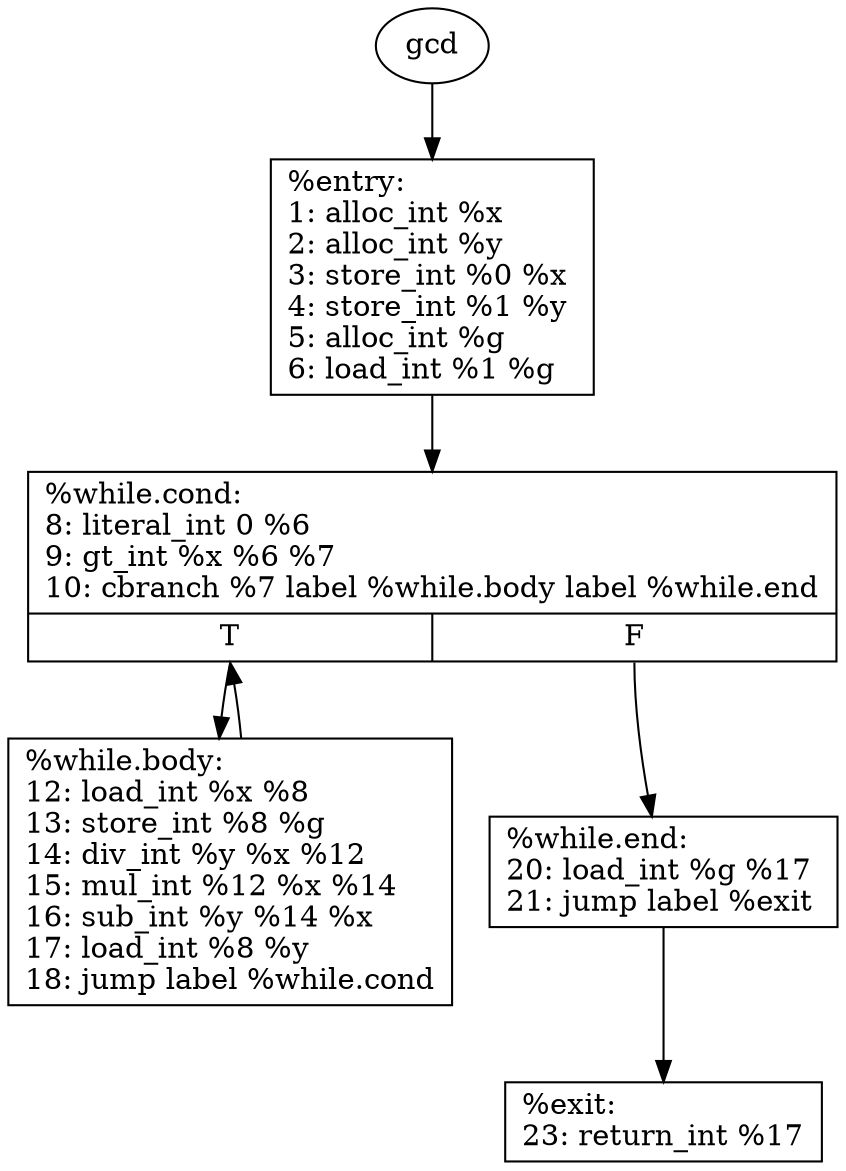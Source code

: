 digraph g {
	node [shape=record]
	gcd [shape=ellipse]
	gcd -> "%entry"
	"%entry" [label="{%entry:\l	1:   alloc_int %x \l	2:   alloc_int %y \l	3:   store_int %0 %x \l	4:   store_int %1 %y \l	5:   alloc_int %g \l	6:   load_int %1 %g \l	}"]
	"%entry" -> "%while.cond"
	"%while.cond" [label="{%while.cond:\l	8:   literal_int 0 %6 \l	9:   gt_int %x %6 %7 \l	10:   cbranch %7 label %while.body label %while.end\l	|{<f0>T|<f1>F}}"]
	"%while.cond":f0 -> "%while.body"
	"%while.cond":f1 -> "%while.end"
	"%while.body" [label="{%while.body:\l	12:   load_int %x %8 \l	13:   store_int %8 %g \l	14:   div_int %y %x %12 \l	15:   mul_int %12 %x %14 \l	16:   sub_int %y %14 %x \l	17:   load_int %8 %y \l	18:   jump label %while.cond\l	}"]
	"%while.body" -> "%while.cond"
	"%while.end" [label="{%while.end:\l	20:   load_int %g %17 \l	21:   jump label %exit\l	}"]
	"%while.end" -> "%exit"
	"%exit" [label="{%exit:\l	23:   return_int %17\l	}"]
}
